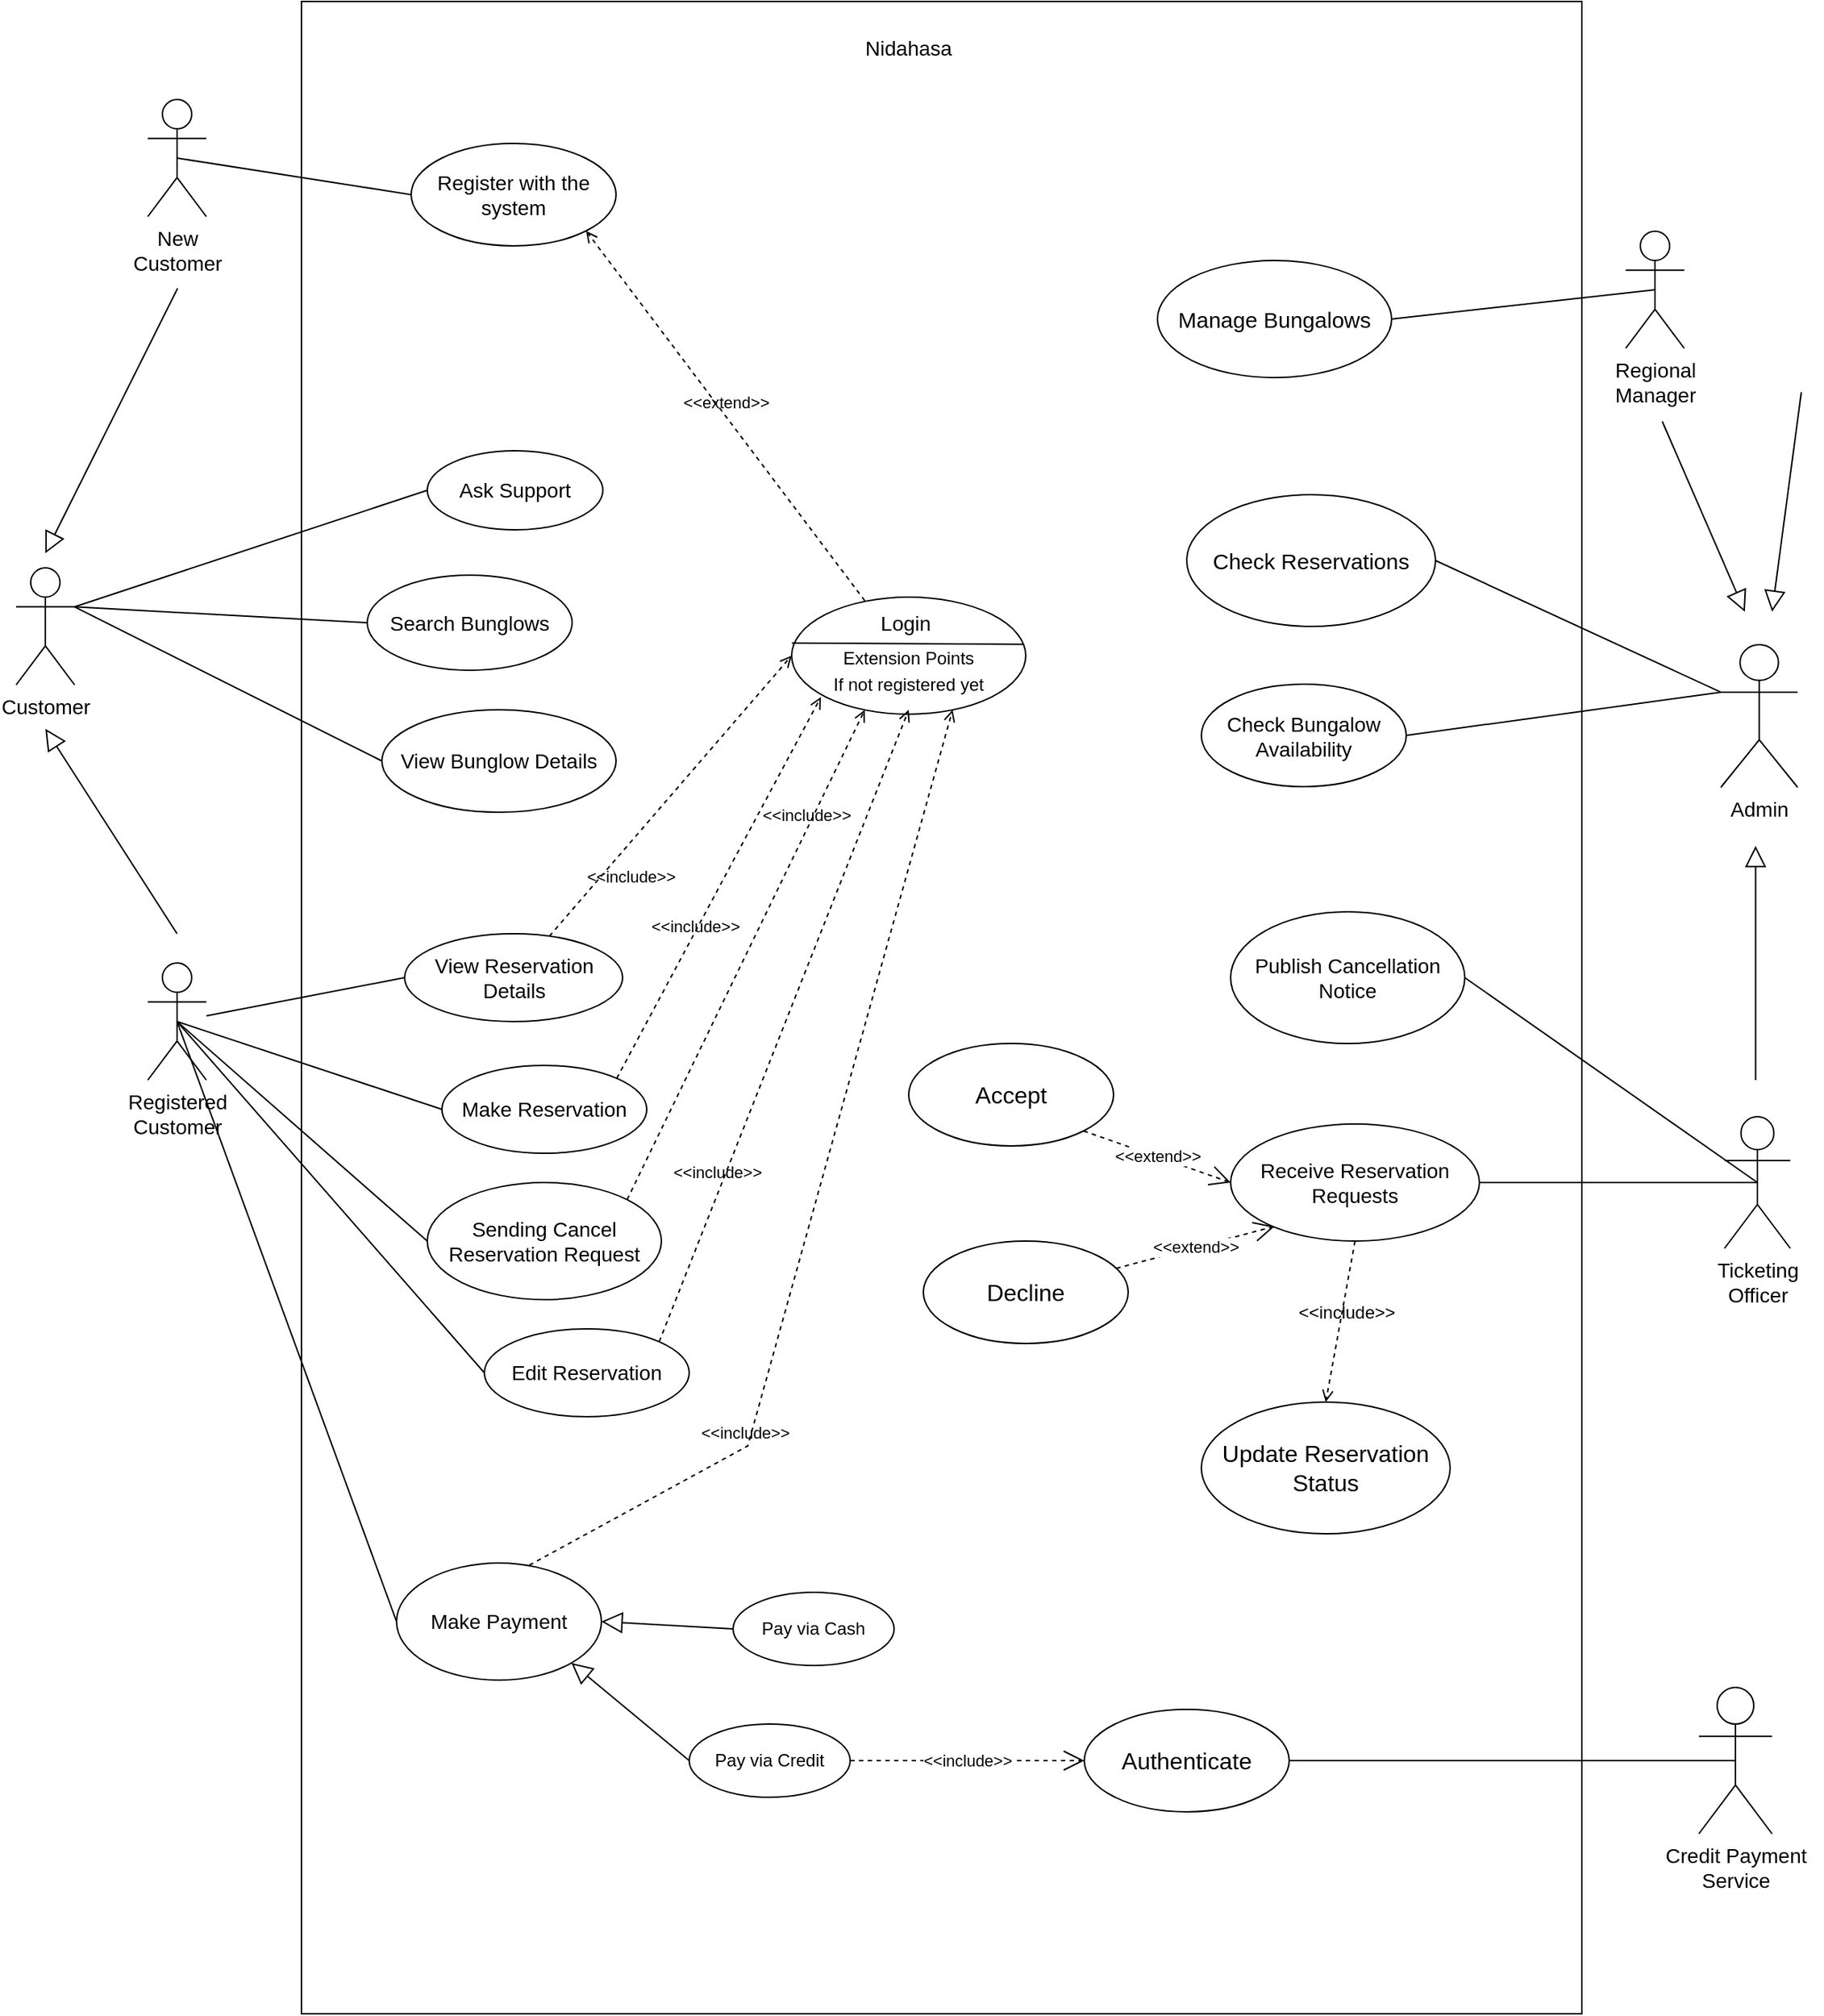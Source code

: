 <mxfile version="24.6.4" type="github">
  <diagram name="Page-1" id="WsR62CL48XrdcHFJqI1O">
    <mxGraphModel dx="852" dy="386" grid="1" gridSize="10" guides="1" tooltips="1" connect="1" arrows="1" fold="1" page="1" pageScale="1" pageWidth="1300" pageHeight="1800" math="0" shadow="0">
      <root>
        <mxCell id="0" />
        <mxCell id="1" parent="0" />
        <mxCell id="aORqlaISlYyR6s0fsDUf-9" value="" style="rounded=0;whiteSpace=wrap;html=1;" vertex="1" parent="1">
          <mxGeometry x="235" y="213" width="875" height="1375" as="geometry" />
        </mxCell>
        <mxCell id="aORqlaISlYyR6s0fsDUf-10" value="&lt;font style=&quot;font-size: 14px;&quot;&gt;View Bunglow Details&lt;/font&gt;" style="ellipse;whiteSpace=wrap;html=1;" vertex="1" parent="1">
          <mxGeometry x="290" y="697" width="160" height="70" as="geometry" />
        </mxCell>
        <mxCell id="aORqlaISlYyR6s0fsDUf-11" value="&lt;font style=&quot;font-size: 14px;&quot;&gt;Customer&lt;/font&gt;" style="shape=umlActor;verticalLabelPosition=bottom;verticalAlign=top;html=1;outlineConnect=0;" vertex="1" parent="1">
          <mxGeometry x="40" y="600" width="40" height="80" as="geometry" />
        </mxCell>
        <mxCell id="aORqlaISlYyR6s0fsDUf-12" value="&lt;font style=&quot;font-size: 14px;&quot;&gt;Nidahasa&lt;/font&gt;" style="text;html=1;align=center;verticalAlign=middle;whiteSpace=wrap;rounded=0;fontSize=14;" vertex="1" parent="1">
          <mxGeometry x="530" y="230" width="240" height="30" as="geometry" />
        </mxCell>
        <mxCell id="aORqlaISlYyR6s0fsDUf-13" value="&lt;font style=&quot;font-size: 14px;&quot;&gt;Search Bunglows&lt;/font&gt;" style="ellipse;whiteSpace=wrap;html=1;" vertex="1" parent="1">
          <mxGeometry x="280" y="605" width="140" height="65" as="geometry" />
        </mxCell>
        <mxCell id="aORqlaISlYyR6s0fsDUf-14" value="&lt;font style=&quot;font-size: 14px;&quot;&gt;Ask Support&lt;/font&gt;" style="ellipse;whiteSpace=wrap;html=1;" vertex="1" parent="1">
          <mxGeometry x="321" y="520" width="120" height="54" as="geometry" />
        </mxCell>
        <mxCell id="aORqlaISlYyR6s0fsDUf-15" value="&lt;font style=&quot;font-size: 14px;&quot;&gt;Register with the system&lt;/font&gt;" style="ellipse;whiteSpace=wrap;html=1;" vertex="1" parent="1">
          <mxGeometry x="310" y="310" width="140" height="70" as="geometry" />
        </mxCell>
        <mxCell id="aORqlaISlYyR6s0fsDUf-16" value="&lt;font style=&quot;font-size: 14px;&quot;&gt;New&lt;br&gt;Customer&lt;/font&gt;" style="shape=umlActor;verticalLabelPosition=bottom;verticalAlign=top;html=1;outlineConnect=0;" vertex="1" parent="1">
          <mxGeometry x="130" y="280" width="40" height="80" as="geometry" />
        </mxCell>
        <mxCell id="aORqlaISlYyR6s0fsDUf-17" value="&lt;font style=&quot;font-size: 14px;&quot;&gt;Registered&lt;br&gt;Customer&lt;/font&gt;" style="shape=umlActor;verticalLabelPosition=bottom;verticalAlign=top;html=1;outlineConnect=0;" vertex="1" parent="1">
          <mxGeometry x="130" y="870" width="40" height="80" as="geometry" />
        </mxCell>
        <mxCell id="aORqlaISlYyR6s0fsDUf-18" value="&lt;font style=&quot;font-size: 14px;&quot;&gt;View Reservation Details&lt;/font&gt;" style="ellipse;whiteSpace=wrap;html=1;" vertex="1" parent="1">
          <mxGeometry x="305.5" y="850" width="149" height="60" as="geometry" />
        </mxCell>
        <mxCell id="aORqlaISlYyR6s0fsDUf-19" value="&lt;font style=&quot;font-size: 14px;&quot;&gt;Make Reservation&lt;/font&gt;" style="ellipse;whiteSpace=wrap;html=1;" vertex="1" parent="1">
          <mxGeometry x="331" y="940" width="140" height="60" as="geometry" />
        </mxCell>
        <mxCell id="aORqlaISlYyR6s0fsDUf-20" value="&lt;font style=&quot;font-size: 14px;&quot;&gt;Sending Cancel Reservation Request&lt;br&gt;&lt;/font&gt;" style="ellipse;whiteSpace=wrap;html=1;" vertex="1" parent="1">
          <mxGeometry x="321" y="1020" width="160" height="80" as="geometry" />
        </mxCell>
        <mxCell id="aORqlaISlYyR6s0fsDUf-21" value="&lt;font style=&quot;font-size: 14px;&quot;&gt;Edit Reservation&lt;br&gt;&lt;/font&gt;" style="ellipse;whiteSpace=wrap;html=1;" vertex="1" parent="1">
          <mxGeometry x="360" y="1120" width="140" height="60" as="geometry" />
        </mxCell>
        <mxCell id="aORqlaISlYyR6s0fsDUf-22" value="&lt;font style=&quot;font-size: 14px;&quot;&gt;Make Payment&lt;br&gt;&lt;/font&gt;" style="ellipse;whiteSpace=wrap;html=1;" vertex="1" parent="1">
          <mxGeometry x="300" y="1280" width="140" height="80" as="geometry" />
        </mxCell>
        <mxCell id="aORqlaISlYyR6s0fsDUf-23" value="Pay via Credit" style="ellipse;whiteSpace=wrap;html=1;" vertex="1" parent="1">
          <mxGeometry x="500" y="1390" width="110" height="50" as="geometry" />
        </mxCell>
        <mxCell id="aORqlaISlYyR6s0fsDUf-24" value="Pay via Cash" style="ellipse;whiteSpace=wrap;html=1;" vertex="1" parent="1">
          <mxGeometry x="530" y="1300" width="110" height="50" as="geometry" />
        </mxCell>
        <mxCell id="aORqlaISlYyR6s0fsDUf-25" value="" style="endArrow=none;html=1;rounded=0;entryX=0;entryY=0.5;entryDx=0;entryDy=0;exitX=1;exitY=0.333;exitDx=0;exitDy=0;exitPerimeter=0;" edge="1" parent="1" source="aORqlaISlYyR6s0fsDUf-11" target="aORqlaISlYyR6s0fsDUf-14">
          <mxGeometry width="50" height="50" relative="1" as="geometry">
            <mxPoint x="400" y="520" as="sourcePoint" />
            <mxPoint x="450" y="470" as="targetPoint" />
          </mxGeometry>
        </mxCell>
        <mxCell id="aORqlaISlYyR6s0fsDUf-26" value="" style="endArrow=none;html=1;rounded=0;entryX=0;entryY=0.5;entryDx=0;entryDy=0;exitX=1;exitY=0.333;exitDx=0;exitDy=0;exitPerimeter=0;" edge="1" parent="1" source="aORqlaISlYyR6s0fsDUf-11" target="aORqlaISlYyR6s0fsDUf-13">
          <mxGeometry width="50" height="50" relative="1" as="geometry">
            <mxPoint x="180" y="329" as="sourcePoint" />
            <mxPoint x="320" y="320" as="targetPoint" />
          </mxGeometry>
        </mxCell>
        <mxCell id="aORqlaISlYyR6s0fsDUf-27" value="" style="endArrow=none;html=1;rounded=0;entryX=0;entryY=0.5;entryDx=0;entryDy=0;exitX=1;exitY=0.333;exitDx=0;exitDy=0;exitPerimeter=0;" edge="1" parent="1" source="aORqlaISlYyR6s0fsDUf-11" target="aORqlaISlYyR6s0fsDUf-10">
          <mxGeometry width="50" height="50" relative="1" as="geometry">
            <mxPoint x="230" y="270" as="sourcePoint" />
            <mxPoint x="320" y="430" as="targetPoint" />
          </mxGeometry>
        </mxCell>
        <mxCell id="aORqlaISlYyR6s0fsDUf-28" value="" style="endArrow=none;html=1;rounded=0;entryX=0;entryY=0.5;entryDx=0;entryDy=0;exitX=0.5;exitY=0.5;exitDx=0;exitDy=0;exitPerimeter=0;" edge="1" parent="1" source="aORqlaISlYyR6s0fsDUf-16" target="aORqlaISlYyR6s0fsDUf-15">
          <mxGeometry width="50" height="50" relative="1" as="geometry">
            <mxPoint x="180" y="356" as="sourcePoint" />
            <mxPoint x="320" y="540" as="targetPoint" />
          </mxGeometry>
        </mxCell>
        <mxCell id="aORqlaISlYyR6s0fsDUf-29" value="" style="edgeStyle=none;html=1;endSize=12;endArrow=block;endFill=0;rounded=0;" edge="1" parent="1">
          <mxGeometry width="160" relative="1" as="geometry">
            <mxPoint x="150" y="850" as="sourcePoint" />
            <mxPoint x="60" y="710" as="targetPoint" />
          </mxGeometry>
        </mxCell>
        <mxCell id="aORqlaISlYyR6s0fsDUf-30" value="" style="edgeStyle=none;html=1;endSize=12;endArrow=block;endFill=0;rounded=0;" edge="1" parent="1">
          <mxGeometry width="160" relative="1" as="geometry">
            <mxPoint x="150.37" y="409" as="sourcePoint" />
            <mxPoint x="60" y="590" as="targetPoint" />
          </mxGeometry>
        </mxCell>
        <mxCell id="aORqlaISlYyR6s0fsDUf-31" value="" style="endArrow=none;html=1;rounded=0;entryX=0;entryY=0.5;entryDx=0;entryDy=0;" edge="1" parent="1" source="aORqlaISlYyR6s0fsDUf-17" target="aORqlaISlYyR6s0fsDUf-18">
          <mxGeometry width="50" height="50" relative="1" as="geometry">
            <mxPoint x="160" y="330" as="sourcePoint" />
            <mxPoint x="340" y="590" as="targetPoint" />
          </mxGeometry>
        </mxCell>
        <mxCell id="aORqlaISlYyR6s0fsDUf-32" value="" style="endArrow=none;html=1;rounded=0;entryX=0;entryY=0.5;entryDx=0;entryDy=0;exitX=0.5;exitY=0.5;exitDx=0;exitDy=0;exitPerimeter=0;" edge="1" parent="1" source="aORqlaISlYyR6s0fsDUf-17" target="aORqlaISlYyR6s0fsDUf-19">
          <mxGeometry width="50" height="50" relative="1" as="geometry">
            <mxPoint x="160" y="920" as="sourcePoint" />
            <mxPoint x="330" y="860" as="targetPoint" />
          </mxGeometry>
        </mxCell>
        <mxCell id="aORqlaISlYyR6s0fsDUf-33" value="" style="endArrow=none;html=1;rounded=0;entryX=0;entryY=0.5;entryDx=0;entryDy=0;exitX=0.5;exitY=0.5;exitDx=0;exitDy=0;exitPerimeter=0;" edge="1" parent="1" source="aORqlaISlYyR6s0fsDUf-17" target="aORqlaISlYyR6s0fsDUf-20">
          <mxGeometry width="50" height="50" relative="1" as="geometry">
            <mxPoint x="160" y="920" as="sourcePoint" />
            <mxPoint x="330" y="980" as="targetPoint" />
          </mxGeometry>
        </mxCell>
        <mxCell id="aORqlaISlYyR6s0fsDUf-34" value="" style="endArrow=none;html=1;rounded=0;entryX=0;entryY=0.5;entryDx=0;entryDy=0;exitX=0.5;exitY=0.5;exitDx=0;exitDy=0;exitPerimeter=0;" edge="1" parent="1" source="aORqlaISlYyR6s0fsDUf-17" target="aORqlaISlYyR6s0fsDUf-21">
          <mxGeometry width="50" height="50" relative="1" as="geometry">
            <mxPoint x="160" y="920" as="sourcePoint" />
            <mxPoint x="320" y="1090" as="targetPoint" />
          </mxGeometry>
        </mxCell>
        <mxCell id="aORqlaISlYyR6s0fsDUf-35" value="" style="endArrow=none;html=1;rounded=0;entryX=0;entryY=0.5;entryDx=0;entryDy=0;exitX=0.5;exitY=0.5;exitDx=0;exitDy=0;exitPerimeter=0;" edge="1" parent="1" source="aORqlaISlYyR6s0fsDUf-17" target="aORqlaISlYyR6s0fsDUf-22">
          <mxGeometry width="50" height="50" relative="1" as="geometry">
            <mxPoint x="160" y="920" as="sourcePoint" />
            <mxPoint x="330" y="1200" as="targetPoint" />
          </mxGeometry>
        </mxCell>
        <mxCell id="aORqlaISlYyR6s0fsDUf-36" value="" style="edgeStyle=none;html=1;endSize=12;endArrow=block;endFill=0;rounded=0;exitX=0;exitY=0.5;exitDx=0;exitDy=0;entryX=1;entryY=1;entryDx=0;entryDy=0;" edge="1" parent="1" source="aORqlaISlYyR6s0fsDUf-23" target="aORqlaISlYyR6s0fsDUf-22">
          <mxGeometry width="160" relative="1" as="geometry">
            <mxPoint x="140" y="880" as="sourcePoint" />
            <mxPoint x="440" y="1320" as="targetPoint" />
          </mxGeometry>
        </mxCell>
        <mxCell id="aORqlaISlYyR6s0fsDUf-37" value="" style="edgeStyle=none;html=1;endSize=12;endArrow=block;endFill=0;rounded=0;exitX=0;exitY=0.5;exitDx=0;exitDy=0;entryX=1;entryY=0.5;entryDx=0;entryDy=0;" edge="1" parent="1" source="aORqlaISlYyR6s0fsDUf-24" target="aORqlaISlYyR6s0fsDUf-22">
          <mxGeometry width="160" relative="1" as="geometry">
            <mxPoint x="500" y="1435" as="sourcePoint" />
            <mxPoint x="450" y="1330" as="targetPoint" />
          </mxGeometry>
        </mxCell>
        <mxCell id="aORqlaISlYyR6s0fsDUf-38" value="" style="ellipse;whiteSpace=wrap;html=1;" vertex="1" parent="1">
          <mxGeometry x="570" y="620" width="160" height="80" as="geometry" />
        </mxCell>
        <mxCell id="aORqlaISlYyR6s0fsDUf-39" value="" style="endArrow=none;html=1;rounded=0;exitX=0.001;exitY=0.392;exitDx=0;exitDy=0;entryX=0.989;entryY=0.403;entryDx=0;entryDy=0;elbow=vertical;exitPerimeter=0;entryPerimeter=0;" edge="1" parent="1" source="aORqlaISlYyR6s0fsDUf-38" target="aORqlaISlYyR6s0fsDUf-38">
          <mxGeometry width="50" height="50" relative="1" as="geometry">
            <mxPoint x="640" y="802.5" as="sourcePoint" />
            <mxPoint x="690" y="752.5" as="targetPoint" />
          </mxGeometry>
        </mxCell>
        <mxCell id="aORqlaISlYyR6s0fsDUf-40" value="&lt;font style=&quot;font-size: 14px;&quot;&gt;Login&amp;nbsp;&lt;/font&gt;" style="text;html=1;align=center;verticalAlign=middle;whiteSpace=wrap;rounded=0;" vertex="1" parent="1">
          <mxGeometry x="590" y="622.5" width="120" height="30" as="geometry" />
        </mxCell>
        <mxCell id="aORqlaISlYyR6s0fsDUf-41" value="Extension Points" style="text;html=1;align=center;verticalAlign=middle;whiteSpace=wrap;rounded=0;" vertex="1" parent="1">
          <mxGeometry x="590" y="644.5" width="120" height="35" as="geometry" />
        </mxCell>
        <mxCell id="aORqlaISlYyR6s0fsDUf-42" value="If not registered yet" style="text;html=1;align=center;verticalAlign=middle;whiteSpace=wrap;rounded=0;" vertex="1" parent="1">
          <mxGeometry x="590" y="662" width="120" height="35" as="geometry" />
        </mxCell>
        <mxCell id="aORqlaISlYyR6s0fsDUf-43" value="&amp;lt;&amp;lt;extend&amp;gt;&amp;gt;" style="html=1;verticalAlign=bottom;labelBackgroundColor=none;endArrow=open;endFill=0;dashed=1;rounded=0;entryX=1;entryY=1;entryDx=0;entryDy=0;exitX=0.25;exitY=0;exitDx=0;exitDy=0;" edge="1" parent="1" source="aORqlaISlYyR6s0fsDUf-40" target="aORqlaISlYyR6s0fsDUf-15">
          <mxGeometry width="160" relative="1" as="geometry">
            <mxPoint x="550" y="450" as="sourcePoint" />
            <mxPoint x="710" y="450" as="targetPoint" />
          </mxGeometry>
        </mxCell>
        <mxCell id="aORqlaISlYyR6s0fsDUf-44" value="&amp;lt;&amp;lt;include&amp;gt;&amp;gt;" style="html=1;verticalAlign=bottom;labelBackgroundColor=none;endArrow=open;endFill=0;dashed=1;rounded=0;entryX=0;entryY=0.5;entryDx=0;entryDy=0;" edge="1" parent="1" source="aORqlaISlYyR6s0fsDUf-18" target="aORqlaISlYyR6s0fsDUf-38">
          <mxGeometry x="-0.524" y="-21" width="160" relative="1" as="geometry">
            <mxPoint x="510" y="430" as="sourcePoint" />
            <mxPoint x="670" y="430" as="targetPoint" />
            <mxPoint as="offset" />
          </mxGeometry>
        </mxCell>
        <mxCell id="aORqlaISlYyR6s0fsDUf-45" value="&amp;lt;&amp;lt;include&amp;gt;&amp;gt;" style="html=1;verticalAlign=bottom;labelBackgroundColor=none;endArrow=open;endFill=0;dashed=1;rounded=0;exitX=1;exitY=0;exitDx=0;exitDy=0;entryX=0;entryY=0.75;entryDx=0;entryDy=0;" edge="1" parent="1" source="aORqlaISlYyR6s0fsDUf-19" target="aORqlaISlYyR6s0fsDUf-42">
          <mxGeometry x="-0.264" y="-2" width="160" relative="1" as="geometry">
            <mxPoint x="440" y="920" as="sourcePoint" />
            <mxPoint x="580" y="670" as="targetPoint" />
            <mxPoint as="offset" />
          </mxGeometry>
        </mxCell>
        <mxCell id="aORqlaISlYyR6s0fsDUf-46" value="&amp;lt;&amp;lt;include&amp;gt;&amp;gt;" style="html=1;verticalAlign=bottom;labelBackgroundColor=none;endArrow=open;endFill=0;dashed=1;rounded=0;exitX=1;exitY=0;exitDx=0;exitDy=0;entryX=0.25;entryY=1;entryDx=0;entryDy=0;" edge="1" parent="1" source="aORqlaISlYyR6s0fsDUf-20" target="aORqlaISlYyR6s0fsDUf-42">
          <mxGeometry x="0.515" y="1" width="160" relative="1" as="geometry">
            <mxPoint x="509" y="1009" as="sourcePoint" />
            <mxPoint x="600" y="698" as="targetPoint" />
            <mxPoint as="offset" />
          </mxGeometry>
        </mxCell>
        <mxCell id="aORqlaISlYyR6s0fsDUf-47" value="&amp;lt;&amp;lt;include&amp;gt;&amp;gt;" style="html=1;verticalAlign=bottom;labelBackgroundColor=none;endArrow=open;endFill=0;dashed=1;rounded=0;exitX=1;exitY=0;exitDx=0;exitDy=0;entryX=0.5;entryY=1;entryDx=0;entryDy=0;" edge="1" parent="1" source="aORqlaISlYyR6s0fsDUf-21" target="aORqlaISlYyR6s0fsDUf-42">
          <mxGeometry x="-0.509" y="1" width="160" relative="1" as="geometry">
            <mxPoint x="468" y="1092" as="sourcePoint" />
            <mxPoint x="660" y="710" as="targetPoint" />
            <mxPoint x="-1" as="offset" />
          </mxGeometry>
        </mxCell>
        <mxCell id="aORqlaISlYyR6s0fsDUf-48" value="&amp;lt;&amp;lt;include&amp;gt;&amp;gt;" style="html=1;verticalAlign=bottom;labelBackgroundColor=none;endArrow=open;endFill=0;dashed=1;rounded=0;exitX=0.648;exitY=0.018;exitDx=0;exitDy=0;entryX=0.75;entryY=1;entryDx=0;entryDy=0;exitPerimeter=0;" edge="1" parent="1" source="aORqlaISlYyR6s0fsDUf-22" target="aORqlaISlYyR6s0fsDUf-42">
          <mxGeometry x="-0.509" y="1" width="160" relative="1" as="geometry">
            <mxPoint x="489" y="1139" as="sourcePoint" />
            <mxPoint x="660" y="707" as="targetPoint" />
            <mxPoint x="-1" as="offset" />
            <Array as="points">
              <mxPoint x="540" y="1200" />
            </Array>
          </mxGeometry>
        </mxCell>
        <mxCell id="aORqlaISlYyR6s0fsDUf-49" value="Credit Payment&lt;div style=&quot;font-size: 14px;&quot;&gt;Service&lt;/div&gt;" style="shape=umlActor;verticalLabelPosition=bottom;verticalAlign=top;html=1;outlineConnect=0;fontSize=14;" vertex="1" parent="1">
          <mxGeometry x="1190" y="1365" width="50" height="100" as="geometry" />
        </mxCell>
        <mxCell id="aORqlaISlYyR6s0fsDUf-50" style="edgeStyle=none;rounded=0;orthogonalLoop=1;jettySize=auto;html=1;exitX=0;exitY=0.333;exitDx=0;exitDy=0;exitPerimeter=0;entryX=1;entryY=0.5;entryDx=0;entryDy=0;endArrow=none;endFill=0;" edge="1" parent="1" source="aORqlaISlYyR6s0fsDUf-52" target="aORqlaISlYyR6s0fsDUf-63">
          <mxGeometry relative="1" as="geometry" />
        </mxCell>
        <mxCell id="aORqlaISlYyR6s0fsDUf-51" style="edgeStyle=none;rounded=0;orthogonalLoop=1;jettySize=auto;html=1;exitX=0;exitY=0.333;exitDx=0;exitDy=0;exitPerimeter=0;entryX=1;entryY=0.5;entryDx=0;entryDy=0;endArrow=none;endFill=0;" edge="1" parent="1" source="aORqlaISlYyR6s0fsDUf-52" target="aORqlaISlYyR6s0fsDUf-62">
          <mxGeometry relative="1" as="geometry" />
        </mxCell>
        <mxCell id="aORqlaISlYyR6s0fsDUf-52" value="Admin" style="shape=umlActor;verticalLabelPosition=bottom;verticalAlign=top;html=1;outlineConnect=0;fontSize=14;" vertex="1" parent="1">
          <mxGeometry x="1205" y="652.5" width="52.5" height="97.5" as="geometry" />
        </mxCell>
        <mxCell id="aORqlaISlYyR6s0fsDUf-53" style="edgeStyle=none;rounded=0;orthogonalLoop=1;jettySize=auto;html=1;exitX=0.5;exitY=0.5;exitDx=0;exitDy=0;exitPerimeter=0;entryX=1;entryY=0.5;entryDx=0;entryDy=0;endArrow=none;endFill=0;" edge="1" parent="1" source="aORqlaISlYyR6s0fsDUf-54" target="aORqlaISlYyR6s0fsDUf-64">
          <mxGeometry relative="1" as="geometry" />
        </mxCell>
        <mxCell id="aORqlaISlYyR6s0fsDUf-54" value="Regional&lt;div style=&quot;font-size: 14px;&quot;&gt;Manager&lt;/div&gt;" style="shape=umlActor;verticalLabelPosition=bottom;verticalAlign=top;html=1;outlineConnect=0;fontSize=14;" vertex="1" parent="1">
          <mxGeometry x="1140" y="370" width="40" height="80" as="geometry" />
        </mxCell>
        <mxCell id="aORqlaISlYyR6s0fsDUf-55" style="edgeStyle=none;rounded=0;orthogonalLoop=1;jettySize=auto;html=1;exitX=0.5;exitY=0.5;exitDx=0;exitDy=0;exitPerimeter=0;entryX=1;entryY=0.5;entryDx=0;entryDy=0;endArrow=none;endFill=0;" edge="1" parent="1" source="aORqlaISlYyR6s0fsDUf-57" target="aORqlaISlYyR6s0fsDUf-61">
          <mxGeometry relative="1" as="geometry" />
        </mxCell>
        <mxCell id="aORqlaISlYyR6s0fsDUf-56" style="edgeStyle=none;rounded=0;orthogonalLoop=1;jettySize=auto;html=1;exitX=0.5;exitY=0.5;exitDx=0;exitDy=0;exitPerimeter=0;entryX=1;entryY=0.5;entryDx=0;entryDy=0;endArrow=none;endFill=0;" edge="1" parent="1" source="aORqlaISlYyR6s0fsDUf-57" target="aORqlaISlYyR6s0fsDUf-65">
          <mxGeometry relative="1" as="geometry" />
        </mxCell>
        <mxCell id="aORqlaISlYyR6s0fsDUf-57" value="Ticketing&lt;div style=&quot;font-size: 14px;&quot;&gt;Officer&lt;/div&gt;" style="shape=umlActor;verticalLabelPosition=bottom;verticalAlign=top;html=1;outlineConnect=0;fontSize=14;" vertex="1" parent="1">
          <mxGeometry x="1207.5" y="975" width="45" height="90" as="geometry" />
        </mxCell>
        <mxCell id="aORqlaISlYyR6s0fsDUf-58" value="" style="edgeStyle=none;html=1;endSize=12;endArrow=block;endFill=0;rounded=0;" edge="1" parent="1">
          <mxGeometry width="160" relative="1" as="geometry">
            <mxPoint x="1165" y="500" as="sourcePoint" />
            <mxPoint x="1221.42" y="630" as="targetPoint" />
          </mxGeometry>
        </mxCell>
        <mxCell id="aORqlaISlYyR6s0fsDUf-59" value="" style="edgeStyle=none;html=1;endSize=12;endArrow=block;endFill=0;rounded=0;" edge="1" parent="1">
          <mxGeometry width="160" relative="1" as="geometry">
            <mxPoint x="1228.75" y="950" as="sourcePoint" />
            <mxPoint x="1228.75" y="790" as="targetPoint" />
          </mxGeometry>
        </mxCell>
        <mxCell id="aORqlaISlYyR6s0fsDUf-60" value="" style="edgeStyle=none;html=1;endSize=12;endArrow=block;endFill=0;rounded=0;" edge="1" parent="1">
          <mxGeometry width="160" relative="1" as="geometry">
            <mxPoint x="1260" y="480" as="sourcePoint" />
            <mxPoint x="1240.0" y="630" as="targetPoint" />
          </mxGeometry>
        </mxCell>
        <mxCell id="aORqlaISlYyR6s0fsDUf-61" value="Publish Cancellation Notice" style="ellipse;whiteSpace=wrap;html=1;fontSize=14;" vertex="1" parent="1">
          <mxGeometry x="870" y="835" width="160" height="90" as="geometry" />
        </mxCell>
        <mxCell id="aORqlaISlYyR6s0fsDUf-62" value="Check Bungalow Availability" style="ellipse;whiteSpace=wrap;html=1;fontSize=14;" vertex="1" parent="1">
          <mxGeometry x="850" y="679.5" width="140" height="70" as="geometry" />
        </mxCell>
        <mxCell id="aORqlaISlYyR6s0fsDUf-63" value="Check Reservations" style="ellipse;whiteSpace=wrap;html=1;fontSize=15;" vertex="1" parent="1">
          <mxGeometry x="840" y="550" width="170" height="90" as="geometry" />
        </mxCell>
        <mxCell id="aORqlaISlYyR6s0fsDUf-64" value="Manage Bungalows" style="ellipse;whiteSpace=wrap;html=1;fontSize=15;" vertex="1" parent="1">
          <mxGeometry x="820" y="390" width="160" height="80" as="geometry" />
        </mxCell>
        <mxCell id="aORqlaISlYyR6s0fsDUf-65" value="Receive Reservation Requests" style="ellipse;whiteSpace=wrap;html=1;fontSize=14;" vertex="1" parent="1">
          <mxGeometry x="870" y="980" width="170" height="80" as="geometry" />
        </mxCell>
        <mxCell id="aORqlaISlYyR6s0fsDUf-66" value="Decline" style="ellipse;whiteSpace=wrap;html=1;fontSize=16;" vertex="1" parent="1">
          <mxGeometry x="660" y="1060" width="140" height="70" as="geometry" />
        </mxCell>
        <mxCell id="aORqlaISlYyR6s0fsDUf-67" value="Accept" style="ellipse;whiteSpace=wrap;html=1;fontSize=16;" vertex="1" parent="1">
          <mxGeometry x="650" y="925" width="140" height="70" as="geometry" />
        </mxCell>
        <mxCell id="aORqlaISlYyR6s0fsDUf-68" value="&amp;lt;&amp;lt;extend&amp;gt;&amp;gt;" style="endArrow=open;endSize=12;dashed=1;html=1;rounded=0;endFill=0;exitX=1;exitY=1;exitDx=0;exitDy=0;entryX=0;entryY=0.5;entryDx=0;entryDy=0;" edge="1" parent="1" source="aORqlaISlYyR6s0fsDUf-67" target="aORqlaISlYyR6s0fsDUf-65">
          <mxGeometry width="160" relative="1" as="geometry">
            <mxPoint x="890" y="1040" as="sourcePoint" />
            <mxPoint x="929" y="1102" as="targetPoint" />
          </mxGeometry>
        </mxCell>
        <mxCell id="aORqlaISlYyR6s0fsDUf-69" value="Authenticate" style="ellipse;whiteSpace=wrap;html=1;fontSize=16;" vertex="1" parent="1">
          <mxGeometry x="770" y="1380" width="140" height="70" as="geometry" />
        </mxCell>
        <mxCell id="aORqlaISlYyR6s0fsDUf-70" value="&amp;lt;&amp;lt;include&amp;gt;&amp;gt;" style="endArrow=open;endSize=12;dashed=1;html=1;rounded=0;exitX=1;exitY=0.5;exitDx=0;exitDy=0;entryX=0;entryY=0.5;entryDx=0;entryDy=0;" edge="1" parent="1" source="aORqlaISlYyR6s0fsDUf-23" target="aORqlaISlYyR6s0fsDUf-69">
          <mxGeometry width="160" relative="1" as="geometry">
            <mxPoint x="660" y="1250" as="sourcePoint" />
            <mxPoint x="820" y="1250" as="targetPoint" />
          </mxGeometry>
        </mxCell>
        <mxCell id="aORqlaISlYyR6s0fsDUf-71" value="&amp;lt;&amp;lt;extend&amp;gt;&amp;gt;" style="endArrow=open;endSize=12;dashed=1;html=1;rounded=0;endFill=0;" edge="1" parent="1" source="aORqlaISlYyR6s0fsDUf-66">
          <mxGeometry width="160" relative="1" as="geometry">
            <mxPoint x="730" y="1100" as="sourcePoint" />
            <mxPoint x="900" y="1050" as="targetPoint" />
          </mxGeometry>
        </mxCell>
        <mxCell id="aORqlaISlYyR6s0fsDUf-72" style="rounded=0;orthogonalLoop=1;jettySize=auto;html=1;exitX=1;exitY=0.5;exitDx=0;exitDy=0;entryX=0.5;entryY=0.5;entryDx=0;entryDy=0;entryPerimeter=0;endArrow=none;endFill=0;" edge="1" parent="1" source="aORqlaISlYyR6s0fsDUf-69" target="aORqlaISlYyR6s0fsDUf-49">
          <mxGeometry relative="1" as="geometry" />
        </mxCell>
        <mxCell id="aORqlaISlYyR6s0fsDUf-73" value="Update Reservation Status" style="ellipse;whiteSpace=wrap;html=1;fontSize=16;" vertex="1" parent="1">
          <mxGeometry x="850" y="1170" width="170" height="90" as="geometry" />
        </mxCell>
        <mxCell id="aORqlaISlYyR6s0fsDUf-74" value="&amp;lt;&amp;lt;include&amp;gt;&amp;gt;" style="html=1;verticalAlign=bottom;labelBackgroundColor=none;endArrow=open;endFill=0;dashed=1;rounded=0;entryX=0.5;entryY=0;entryDx=0;entryDy=0;exitX=0.5;exitY=1;exitDx=0;exitDy=0;fontSize=12;" edge="1" parent="1" source="aORqlaISlYyR6s0fsDUf-65" target="aORqlaISlYyR6s0fsDUf-73">
          <mxGeometry x="0.038" y="4" width="160" relative="1" as="geometry">
            <mxPoint x="780" y="1200" as="sourcePoint" />
            <mxPoint x="845" y="1273" as="targetPoint" />
            <mxPoint as="offset" />
          </mxGeometry>
        </mxCell>
      </root>
    </mxGraphModel>
  </diagram>
</mxfile>
